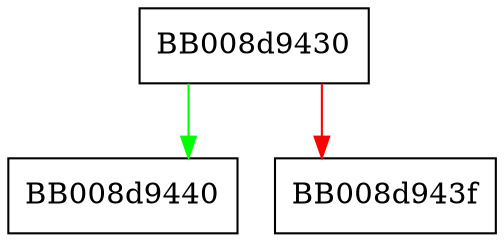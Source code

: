digraph unlink {
  node [shape="box"];
  graph [splines=ortho];
  BB008d9430 -> BB008d9440 [color="green"];
  BB008d9430 -> BB008d943f [color="red"];
}